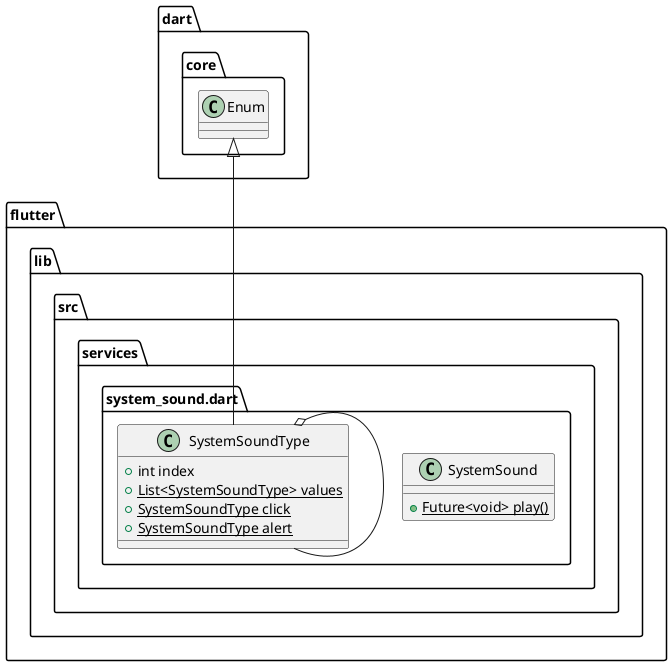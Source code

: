 @startuml
set namespaceSeparator ::

class "flutter::lib::src::services::system_sound.dart::SystemSound" {
  {static} +Future<void> play()
}

class "flutter::lib::src::services::system_sound.dart::SystemSoundType" {
  +int index
  {static} +List<SystemSoundType> values
  {static} +SystemSoundType click
  {static} +SystemSoundType alert
}

"flutter::lib::src::services::system_sound.dart::SystemSoundType" o-- "flutter::lib::src::services::system_sound.dart::SystemSoundType"
"dart::core::Enum" <|-- "flutter::lib::src::services::system_sound.dart::SystemSoundType"


@enduml